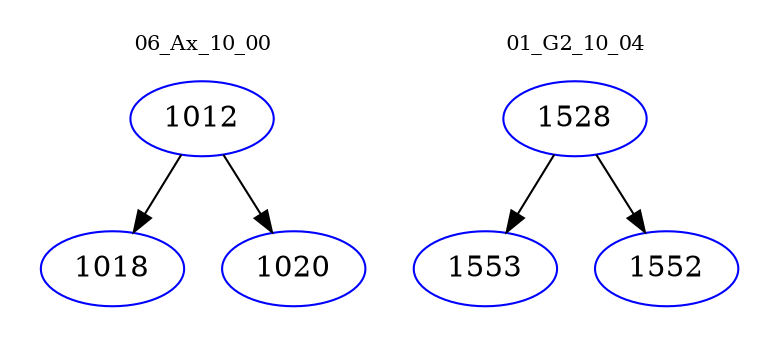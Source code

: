 digraph{
subgraph cluster_0 {
color = white
label = "06_Ax_10_00";
fontsize=10;
T0_1012 [label="1012", color="blue"]
T0_1012 -> T0_1018 [color="black"]
T0_1018 [label="1018", color="blue"]
T0_1012 -> T0_1020 [color="black"]
T0_1020 [label="1020", color="blue"]
}
subgraph cluster_1 {
color = white
label = "01_G2_10_04";
fontsize=10;
T1_1528 [label="1528", color="blue"]
T1_1528 -> T1_1553 [color="black"]
T1_1553 [label="1553", color="blue"]
T1_1528 -> T1_1552 [color="black"]
T1_1552 [label="1552", color="blue"]
}
}
